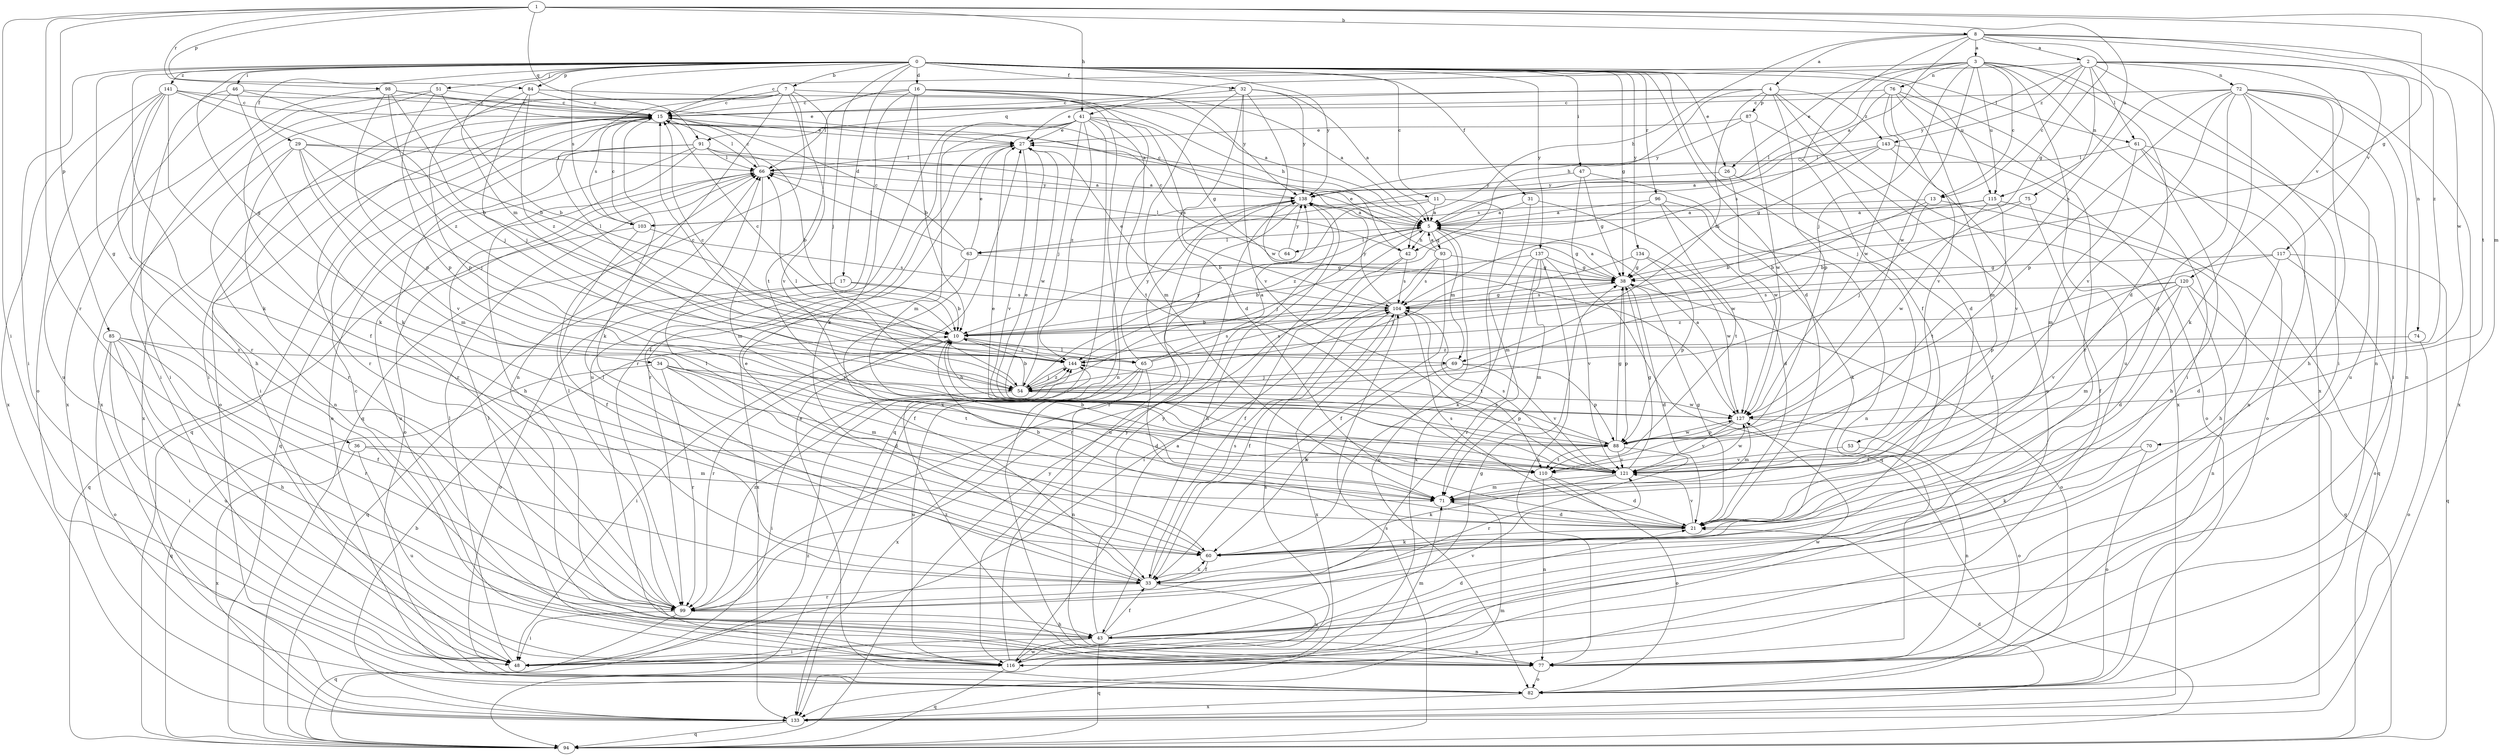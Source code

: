 strict digraph  {
0;
1;
2;
3;
4;
5;
7;
8;
10;
11;
13;
15;
16;
17;
21;
26;
27;
29;
31;
32;
33;
34;
36;
38;
41;
42;
43;
46;
47;
48;
51;
53;
54;
60;
61;
63;
64;
65;
66;
69;
70;
71;
72;
74;
75;
76;
77;
82;
84;
85;
87;
88;
91;
93;
94;
96;
98;
99;
103;
104;
110;
115;
116;
117;
120;
121;
127;
133;
134;
137;
138;
141;
143;
144;
0 -> 7  [label=b];
0 -> 11  [label=c];
0 -> 16  [label=d];
0 -> 17  [label=d];
0 -> 21  [label=d];
0 -> 26  [label=e];
0 -> 29  [label=f];
0 -> 31  [label=f];
0 -> 32  [label=f];
0 -> 34  [label=g];
0 -> 36  [label=g];
0 -> 38  [label=g];
0 -> 46  [label=i];
0 -> 47  [label=i];
0 -> 48  [label=i];
0 -> 51  [label=j];
0 -> 53  [label=j];
0 -> 54  [label=j];
0 -> 60  [label=k];
0 -> 61  [label=l];
0 -> 69  [label=m];
0 -> 84  [label=p];
0 -> 96  [label=r];
0 -> 103  [label=s];
0 -> 115  [label=u];
0 -> 134  [label=y];
0 -> 137  [label=y];
0 -> 138  [label=y];
0 -> 141  [label=z];
1 -> 8  [label=b];
1 -> 38  [label=g];
1 -> 41  [label=h];
1 -> 48  [label=i];
1 -> 84  [label=p];
1 -> 85  [label=p];
1 -> 91  [label=q];
1 -> 98  [label=r];
1 -> 99  [label=r];
1 -> 110  [label=t];
1 -> 115  [label=u];
2 -> 13  [label=c];
2 -> 41  [label=h];
2 -> 48  [label=i];
2 -> 61  [label=l];
2 -> 72  [label=n];
2 -> 74  [label=n];
2 -> 75  [label=n];
2 -> 117  [label=v];
2 -> 120  [label=v];
2 -> 138  [label=y];
2 -> 143  [label=z];
3 -> 13  [label=c];
3 -> 15  [label=c];
3 -> 21  [label=d];
3 -> 26  [label=e];
3 -> 54  [label=j];
3 -> 63  [label=l];
3 -> 76  [label=n];
3 -> 77  [label=n];
3 -> 115  [label=u];
3 -> 116  [label=u];
3 -> 127  [label=w];
3 -> 133  [label=x];
4 -> 21  [label=d];
4 -> 27  [label=e];
4 -> 42  [label=h];
4 -> 69  [label=m];
4 -> 87  [label=p];
4 -> 88  [label=p];
4 -> 91  [label=q];
4 -> 133  [label=x];
4 -> 143  [label=z];
5 -> 38  [label=g];
5 -> 42  [label=h];
5 -> 54  [label=j];
5 -> 63  [label=l];
5 -> 64  [label=l];
5 -> 69  [label=m];
5 -> 82  [label=o];
5 -> 93  [label=q];
7 -> 15  [label=c];
7 -> 42  [label=h];
7 -> 48  [label=i];
7 -> 65  [label=l];
7 -> 77  [label=n];
7 -> 94  [label=q];
7 -> 110  [label=t];
7 -> 121  [label=v];
7 -> 133  [label=x];
8 -> 2  [label=a];
8 -> 3  [label=a];
8 -> 4  [label=a];
8 -> 5  [label=a];
8 -> 33  [label=f];
8 -> 38  [label=g];
8 -> 42  [label=h];
8 -> 70  [label=m];
8 -> 127  [label=w];
8 -> 144  [label=z];
10 -> 15  [label=c];
10 -> 48  [label=i];
10 -> 65  [label=l];
10 -> 99  [label=r];
10 -> 144  [label=z];
11 -> 5  [label=a];
11 -> 10  [label=b];
11 -> 103  [label=s];
11 -> 133  [label=x];
13 -> 10  [label=b];
13 -> 43  [label=h];
13 -> 54  [label=j];
13 -> 103  [label=s];
15 -> 27  [label=e];
15 -> 48  [label=i];
15 -> 60  [label=k];
15 -> 66  [label=l];
15 -> 82  [label=o];
15 -> 94  [label=q];
15 -> 99  [label=r];
15 -> 103  [label=s];
15 -> 133  [label=x];
16 -> 5  [label=a];
16 -> 10  [label=b];
16 -> 15  [label=c];
16 -> 60  [label=k];
16 -> 66  [label=l];
16 -> 77  [label=n];
16 -> 116  [label=u];
16 -> 133  [label=x];
16 -> 138  [label=y];
17 -> 10  [label=b];
17 -> 82  [label=o];
17 -> 94  [label=q];
17 -> 104  [label=s];
21 -> 10  [label=b];
21 -> 38  [label=g];
21 -> 60  [label=k];
21 -> 104  [label=s];
21 -> 121  [label=v];
26 -> 33  [label=f];
26 -> 127  [label=w];
26 -> 138  [label=y];
27 -> 66  [label=l];
27 -> 99  [label=r];
27 -> 121  [label=v];
27 -> 127  [label=w];
29 -> 5  [label=a];
29 -> 54  [label=j];
29 -> 66  [label=l];
29 -> 71  [label=m];
29 -> 77  [label=n];
29 -> 99  [label=r];
29 -> 121  [label=v];
31 -> 5  [label=a];
31 -> 71  [label=m];
31 -> 127  [label=w];
32 -> 5  [label=a];
32 -> 15  [label=c];
32 -> 21  [label=d];
32 -> 71  [label=m];
32 -> 121  [label=v];
32 -> 127  [label=w];
32 -> 138  [label=y];
33 -> 27  [label=e];
33 -> 60  [label=k];
33 -> 66  [label=l];
33 -> 99  [label=r];
33 -> 104  [label=s];
33 -> 116  [label=u];
34 -> 21  [label=d];
34 -> 54  [label=j];
34 -> 71  [label=m];
34 -> 94  [label=q];
34 -> 99  [label=r];
34 -> 110  [label=t];
36 -> 71  [label=m];
36 -> 116  [label=u];
36 -> 121  [label=v];
36 -> 133  [label=x];
38 -> 5  [label=a];
38 -> 21  [label=d];
38 -> 82  [label=o];
38 -> 88  [label=p];
38 -> 104  [label=s];
41 -> 27  [label=e];
41 -> 33  [label=f];
41 -> 38  [label=g];
41 -> 54  [label=j];
41 -> 71  [label=m];
41 -> 94  [label=q];
41 -> 99  [label=r];
41 -> 104  [label=s];
41 -> 110  [label=t];
41 -> 144  [label=z];
42 -> 33  [label=f];
42 -> 66  [label=l];
42 -> 99  [label=r];
42 -> 104  [label=s];
43 -> 21  [label=d];
43 -> 33  [label=f];
43 -> 48  [label=i];
43 -> 77  [label=n];
43 -> 94  [label=q];
43 -> 121  [label=v];
43 -> 138  [label=y];
43 -> 116  [label=w];
46 -> 15  [label=c];
46 -> 48  [label=i];
46 -> 54  [label=j];
46 -> 60  [label=k];
46 -> 133  [label=x];
47 -> 38  [label=g];
47 -> 77  [label=n];
47 -> 94  [label=q];
47 -> 138  [label=y];
48 -> 38  [label=g];
48 -> 66  [label=l];
51 -> 10  [label=b];
51 -> 15  [label=c];
51 -> 48  [label=i];
51 -> 60  [label=k];
51 -> 88  [label=p];
53 -> 77  [label=n];
53 -> 121  [label=v];
54 -> 10  [label=b];
54 -> 48  [label=i];
54 -> 66  [label=l];
54 -> 88  [label=p];
54 -> 127  [label=w];
54 -> 138  [label=y];
54 -> 144  [label=z];
60 -> 33  [label=f];
60 -> 66  [label=l];
61 -> 43  [label=h];
61 -> 66  [label=l];
61 -> 71  [label=m];
61 -> 77  [label=n];
61 -> 82  [label=o];
63 -> 15  [label=c];
63 -> 27  [label=e];
63 -> 33  [label=f];
63 -> 38  [label=g];
63 -> 66  [label=l];
63 -> 133  [label=x];
64 -> 15  [label=c];
64 -> 138  [label=y];
65 -> 5  [label=a];
65 -> 15  [label=c];
65 -> 21  [label=d];
65 -> 77  [label=n];
65 -> 104  [label=s];
65 -> 116  [label=u];
65 -> 133  [label=x];
65 -> 138  [label=y];
66 -> 15  [label=c];
66 -> 71  [label=m];
66 -> 82  [label=o];
66 -> 116  [label=u];
66 -> 138  [label=y];
69 -> 54  [label=j];
69 -> 60  [label=k];
69 -> 88  [label=p];
69 -> 121  [label=v];
70 -> 60  [label=k];
70 -> 82  [label=o];
70 -> 110  [label=t];
71 -> 21  [label=d];
72 -> 15  [label=c];
72 -> 21  [label=d];
72 -> 43  [label=h];
72 -> 48  [label=i];
72 -> 60  [label=k];
72 -> 77  [label=n];
72 -> 88  [label=p];
72 -> 104  [label=s];
72 -> 116  [label=u];
72 -> 121  [label=v];
72 -> 133  [label=x];
74 -> 82  [label=o];
74 -> 144  [label=z];
75 -> 5  [label=a];
75 -> 10  [label=b];
75 -> 33  [label=f];
76 -> 15  [label=c];
76 -> 48  [label=i];
76 -> 71  [label=m];
76 -> 99  [label=r];
76 -> 104  [label=s];
76 -> 121  [label=v];
76 -> 127  [label=w];
77 -> 15  [label=c];
77 -> 82  [label=o];
77 -> 144  [label=z];
82 -> 27  [label=e];
82 -> 133  [label=x];
84 -> 5  [label=a];
84 -> 15  [label=c];
84 -> 54  [label=j];
84 -> 88  [label=p];
84 -> 144  [label=z];
85 -> 33  [label=f];
85 -> 43  [label=h];
85 -> 48  [label=i];
85 -> 82  [label=o];
85 -> 99  [label=r];
85 -> 116  [label=u];
85 -> 144  [label=z];
87 -> 27  [label=e];
87 -> 116  [label=u];
87 -> 127  [label=w];
87 -> 138  [label=y];
88 -> 27  [label=e];
88 -> 38  [label=g];
88 -> 99  [label=r];
88 -> 110  [label=t];
88 -> 121  [label=v];
88 -> 127  [label=w];
88 -> 144  [label=z];
91 -> 5  [label=a];
91 -> 10  [label=b];
91 -> 43  [label=h];
91 -> 66  [label=l];
91 -> 82  [label=o];
91 -> 94  [label=q];
91 -> 99  [label=r];
93 -> 5  [label=a];
93 -> 27  [label=e];
93 -> 33  [label=f];
93 -> 38  [label=g];
93 -> 48  [label=i];
93 -> 104  [label=s];
94 -> 104  [label=s];
94 -> 138  [label=y];
94 -> 144  [label=z];
96 -> 5  [label=a];
96 -> 21  [label=d];
96 -> 60  [label=k];
96 -> 110  [label=t];
96 -> 144  [label=z];
98 -> 5  [label=a];
98 -> 10  [label=b];
98 -> 15  [label=c];
98 -> 88  [label=p];
98 -> 116  [label=u];
98 -> 144  [label=z];
99 -> 43  [label=h];
99 -> 48  [label=i];
99 -> 66  [label=l];
99 -> 94  [label=q];
99 -> 144  [label=z];
103 -> 15  [label=c];
103 -> 33  [label=f];
103 -> 94  [label=q];
103 -> 104  [label=s];
104 -> 10  [label=b];
104 -> 27  [label=e];
104 -> 33  [label=f];
104 -> 38  [label=g];
104 -> 110  [label=t];
104 -> 133  [label=x];
104 -> 138  [label=y];
110 -> 10  [label=b];
110 -> 21  [label=d];
110 -> 77  [label=n];
110 -> 82  [label=o];
115 -> 5  [label=a];
115 -> 10  [label=b];
115 -> 94  [label=q];
115 -> 110  [label=t];
115 -> 127  [label=w];
116 -> 5  [label=a];
116 -> 66  [label=l];
116 -> 71  [label=m];
116 -> 94  [label=q];
116 -> 104  [label=s];
116 -> 127  [label=w];
116 -> 138  [label=y];
117 -> 21  [label=d];
117 -> 38  [label=g];
117 -> 82  [label=o];
117 -> 88  [label=p];
117 -> 94  [label=q];
120 -> 21  [label=d];
120 -> 71  [label=m];
120 -> 77  [label=n];
120 -> 94  [label=q];
120 -> 104  [label=s];
120 -> 121  [label=v];
120 -> 144  [label=z];
121 -> 27  [label=e];
121 -> 38  [label=g];
121 -> 60  [label=k];
121 -> 71  [label=m];
121 -> 104  [label=s];
121 -> 127  [label=w];
127 -> 5  [label=a];
127 -> 10  [label=b];
127 -> 71  [label=m];
127 -> 82  [label=o];
127 -> 88  [label=p];
127 -> 121  [label=v];
133 -> 10  [label=b];
133 -> 21  [label=d];
133 -> 71  [label=m];
133 -> 94  [label=q];
134 -> 38  [label=g];
134 -> 54  [label=j];
134 -> 88  [label=p];
134 -> 127  [label=w];
137 -> 10  [label=b];
137 -> 38  [label=g];
137 -> 60  [label=k];
137 -> 71  [label=m];
137 -> 77  [label=n];
137 -> 99  [label=r];
137 -> 121  [label=v];
138 -> 5  [label=a];
138 -> 15  [label=c];
138 -> 43  [label=h];
138 -> 99  [label=r];
138 -> 116  [label=u];
141 -> 10  [label=b];
141 -> 15  [label=c];
141 -> 27  [label=e];
141 -> 33  [label=f];
141 -> 43  [label=h];
141 -> 82  [label=o];
141 -> 99  [label=r];
141 -> 133  [label=x];
143 -> 5  [label=a];
143 -> 38  [label=g];
143 -> 66  [label=l];
143 -> 82  [label=o];
143 -> 121  [label=v];
144 -> 15  [label=c];
144 -> 54  [label=j];
144 -> 104  [label=s];
}
